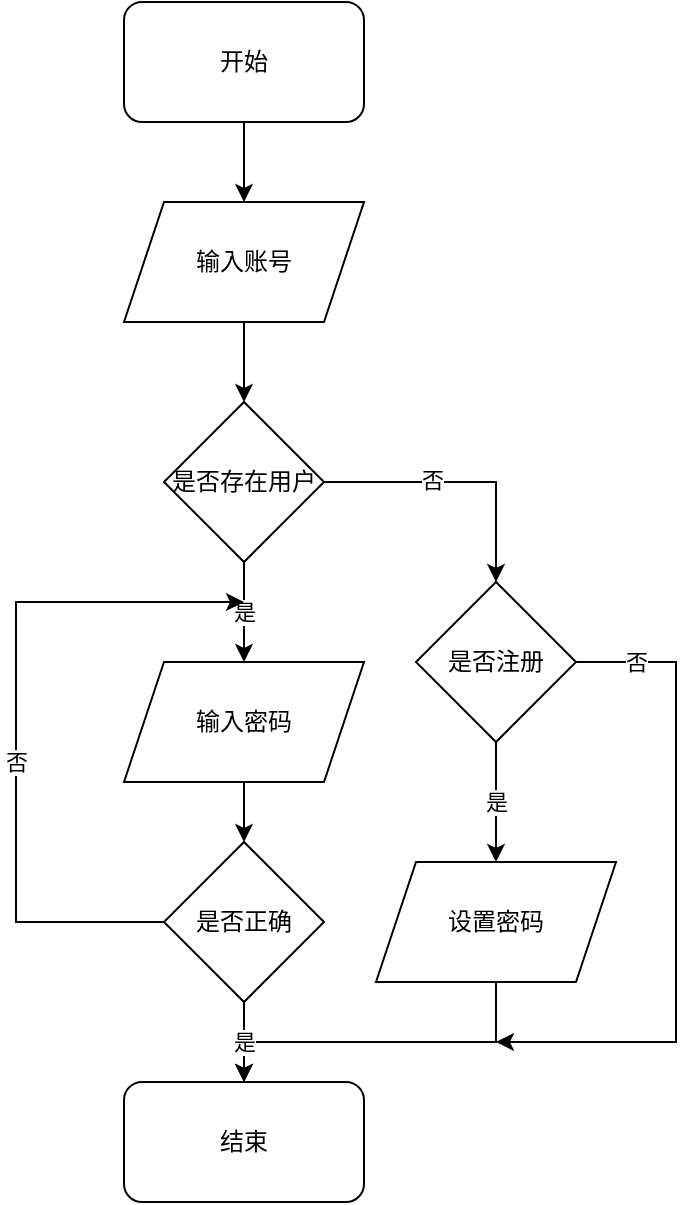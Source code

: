 <mxfile version="21.0.2" type="onedrive"><diagram name="第 1 页" id="pbx5kK6gxqWVH00MtzMs"><mxGraphModel dx="1386" dy="756" grid="1" gridSize="10" guides="1" tooltips="1" connect="1" arrows="1" fold="1" page="1" pageScale="1" pageWidth="827" pageHeight="1169" math="0" shadow="0"><root><mxCell id="0"/><mxCell id="1" parent="0"/><mxCell id="dWp8SslRrCxoTXC2ZwkW-6" value="" style="group" vertex="1" connectable="0" parent="1"><mxGeometry x="280" y="90" width="330" height="600" as="geometry"/></mxCell><mxCell id="b5QjZ0FhUWjDHF4bmJcZ-7" value="开始" style="rounded=1;whiteSpace=wrap;html=1;" parent="dWp8SslRrCxoTXC2ZwkW-6" vertex="1"><mxGeometry x="54" width="120" height="60" as="geometry"/></mxCell><mxCell id="b5QjZ0FhUWjDHF4bmJcZ-32" value="是否存在用户" style="rhombus;whiteSpace=wrap;html=1;rounded=0;" parent="dWp8SslRrCxoTXC2ZwkW-6" vertex="1"><mxGeometry x="74" y="200" width="80" height="80" as="geometry"/></mxCell><mxCell id="b5QjZ0FhUWjDHF4bmJcZ-38" style="edgeStyle=orthogonalEdgeStyle;rounded=0;orthogonalLoop=1;jettySize=auto;html=1;" parent="dWp8SslRrCxoTXC2ZwkW-6" source="b5QjZ0FhUWjDHF4bmJcZ-37" target="b5QjZ0FhUWjDHF4bmJcZ-32" edge="1"><mxGeometry relative="1" as="geometry"/></mxCell><mxCell id="b5QjZ0FhUWjDHF4bmJcZ-37" value="输入账号" style="shape=parallelogram;perimeter=parallelogramPerimeter;whiteSpace=wrap;html=1;fixedSize=1;" parent="dWp8SslRrCxoTXC2ZwkW-6" vertex="1"><mxGeometry x="54" y="100" width="120" height="60" as="geometry"/></mxCell><mxCell id="b5QjZ0FhUWjDHF4bmJcZ-39" style="edgeStyle=orthogonalEdgeStyle;rounded=0;orthogonalLoop=1;jettySize=auto;html=1;" parent="dWp8SslRrCxoTXC2ZwkW-6" source="b5QjZ0FhUWjDHF4bmJcZ-7" target="b5QjZ0FhUWjDHF4bmJcZ-37" edge="1"><mxGeometry relative="1" as="geometry"/></mxCell><mxCell id="b5QjZ0FhUWjDHF4bmJcZ-40" value="输入密码" style="shape=parallelogram;perimeter=parallelogramPerimeter;whiteSpace=wrap;html=1;fixedSize=1;" parent="dWp8SslRrCxoTXC2ZwkW-6" vertex="1"><mxGeometry x="54" y="330" width="120" height="60" as="geometry"/></mxCell><mxCell id="b5QjZ0FhUWjDHF4bmJcZ-41" value="是" style="edgeStyle=orthogonalEdgeStyle;rounded=0;orthogonalLoop=1;jettySize=auto;html=1;" parent="dWp8SslRrCxoTXC2ZwkW-6" source="b5QjZ0FhUWjDHF4bmJcZ-32" target="b5QjZ0FhUWjDHF4bmJcZ-40" edge="1"><mxGeometry relative="1" as="geometry"/></mxCell><mxCell id="b5QjZ0FhUWjDHF4bmJcZ-42" value="设置密码" style="shape=parallelogram;perimeter=parallelogramPerimeter;whiteSpace=wrap;html=1;fixedSize=1;" parent="dWp8SslRrCxoTXC2ZwkW-6" vertex="1"><mxGeometry x="180" y="430" width="120" height="60" as="geometry"/></mxCell><mxCell id="b5QjZ0FhUWjDHF4bmJcZ-50" value="否" style="edgeStyle=orthogonalEdgeStyle;rounded=0;orthogonalLoop=1;jettySize=auto;html=1;exitX=0;exitY=0.5;exitDx=0;exitDy=0;" parent="dWp8SslRrCxoTXC2ZwkW-6" source="b5QjZ0FhUWjDHF4bmJcZ-44" edge="1"><mxGeometry x="-0.115" relative="1" as="geometry"><mxPoint x="114" y="300" as="targetPoint"/><Array as="points"><mxPoint y="460"/><mxPoint y="300"/></Array><mxPoint as="offset"/></mxGeometry></mxCell><mxCell id="b5QjZ0FhUWjDHF4bmJcZ-44" value="是否正确" style="rhombus;whiteSpace=wrap;html=1;" parent="dWp8SslRrCxoTXC2ZwkW-6" vertex="1"><mxGeometry x="74" y="420" width="80" height="80" as="geometry"/></mxCell><mxCell id="b5QjZ0FhUWjDHF4bmJcZ-45" style="edgeStyle=orthogonalEdgeStyle;rounded=0;orthogonalLoop=1;jettySize=auto;html=1;" parent="dWp8SslRrCxoTXC2ZwkW-6" source="b5QjZ0FhUWjDHF4bmJcZ-40" target="b5QjZ0FhUWjDHF4bmJcZ-44" edge="1"><mxGeometry relative="1" as="geometry"/></mxCell><mxCell id="b5QjZ0FhUWjDHF4bmJcZ-48" value="结束" style="rounded=1;whiteSpace=wrap;html=1;" parent="dWp8SslRrCxoTXC2ZwkW-6" vertex="1"><mxGeometry x="54" y="540" width="120" height="60" as="geometry"/></mxCell><mxCell id="b5QjZ0FhUWjDHF4bmJcZ-51" style="edgeStyle=orthogonalEdgeStyle;rounded=0;orthogonalLoop=1;jettySize=auto;html=1;" parent="dWp8SslRrCxoTXC2ZwkW-6" source="b5QjZ0FhUWjDHF4bmJcZ-42" target="b5QjZ0FhUWjDHF4bmJcZ-48" edge="1"><mxGeometry relative="1" as="geometry"><Array as="points"><mxPoint x="240" y="520"/><mxPoint x="114" y="520"/></Array></mxGeometry></mxCell><mxCell id="b5QjZ0FhUWjDHF4bmJcZ-49" value="是" style="edgeStyle=orthogonalEdgeStyle;rounded=0;orthogonalLoop=1;jettySize=auto;html=1;" parent="dWp8SslRrCxoTXC2ZwkW-6" source="b5QjZ0FhUWjDHF4bmJcZ-44" target="b5QjZ0FhUWjDHF4bmJcZ-48" edge="1"><mxGeometry relative="1" as="geometry"/></mxCell><mxCell id="dWp8SslRrCxoTXC2ZwkW-4" value="是" style="edgeStyle=orthogonalEdgeStyle;rounded=0;orthogonalLoop=1;jettySize=auto;html=1;" edge="1" parent="dWp8SslRrCxoTXC2ZwkW-6" source="dWp8SslRrCxoTXC2ZwkW-1" target="b5QjZ0FhUWjDHF4bmJcZ-42"><mxGeometry relative="1" as="geometry"/></mxCell><mxCell id="dWp8SslRrCxoTXC2ZwkW-5" value="否" style="edgeStyle=orthogonalEdgeStyle;rounded=0;orthogonalLoop=1;jettySize=auto;html=1;exitX=1;exitY=0.5;exitDx=0;exitDy=0;" edge="1" parent="dWp8SslRrCxoTXC2ZwkW-6" source="dWp8SslRrCxoTXC2ZwkW-1"><mxGeometry x="-0.818" relative="1" as="geometry"><mxPoint x="240" y="520" as="targetPoint"/><Array as="points"><mxPoint x="330" y="330"/><mxPoint x="330" y="520"/></Array><mxPoint as="offset"/></mxGeometry></mxCell><mxCell id="dWp8SslRrCxoTXC2ZwkW-1" value="是否注册" style="rhombus;whiteSpace=wrap;html=1;" vertex="1" parent="dWp8SslRrCxoTXC2ZwkW-6"><mxGeometry x="200" y="290" width="80" height="80" as="geometry"/></mxCell><mxCell id="dWp8SslRrCxoTXC2ZwkW-2" style="edgeStyle=orthogonalEdgeStyle;rounded=0;orthogonalLoop=1;jettySize=auto;html=1;" edge="1" parent="dWp8SslRrCxoTXC2ZwkW-6" source="b5QjZ0FhUWjDHF4bmJcZ-32" target="dWp8SslRrCxoTXC2ZwkW-1"><mxGeometry relative="1" as="geometry"/></mxCell><mxCell id="dWp8SslRrCxoTXC2ZwkW-3" value="否" style="edgeLabel;html=1;align=center;verticalAlign=middle;resizable=0;points=[];" vertex="1" connectable="0" parent="dWp8SslRrCxoTXC2ZwkW-2"><mxGeometry x="-0.21" y="1" relative="1" as="geometry"><mxPoint as="offset"/></mxGeometry></mxCell></root></mxGraphModel></diagram></mxfile>